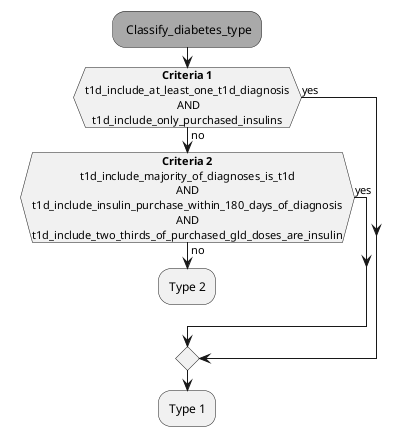 @startuml classify-diabetes-type-functions

skinparam defaultTextAlignment center

#darkgrey: Classify_diabetes_type;
!pragma useVerticalIf on
if (**Criteria 1**\nt1d_include_at_least_one_t1d_diagnosis\n AND\nt1d_include_only_purchased_insulins) then (no)
  if (**Criteria 2**\nt1d_include_majority_of_diagnoses_is_t1d\nAND\nt1d_include_insulin_purchase_within_180_days_of_diagnosis\nAND\nt1d_include_two_thirds_of_purchased_gld_doses_are_insulin) then (no)
    :Type 2;
    detach
  else (\nyes)
  endif
else (\nyes)
endif
:Type 1;
detach

@enduml


' #darkgrey: Classify_diabetes_type;
' !pragma useVerticalIf on
' if (At least one T1D diagnosis) then (no)
' elseif (Only purchased insulins\nand no other GLDs) then (no)
' elseif (A majority of T1D diagnoses) then (no)
' elseif (Purchased insulin within 180 days of T1D diagnosis) then (no)
' elseif (2/3 of GLD doses are insulin) then (no)
' else (yes)
'   #palegreen:Type 1;
'   detach
' endif
' #pink:Type 2;
' detach

' #darkgrey: Classify_diabetes_type;
' if (At least one T1D diagnosis) then (no)
'   :Type 2;
'   detach
' elseif (Only purchased insulins) then (no)
'   :Type 2;
'   detach
' elseif (A majority of T1D diagnoses) then (no)
'   :Type 2;
'   detach
' elseif (Purchased insulin within 180 days of diagnosis) then (no)
'   :Type 2;
'   detach
' elseif (2/3 of GLD doses are insulin) then (no)
'   :Type 2;
'   detach
' else (yes)
' endif
' :Type 1;
' detach

' @enduml